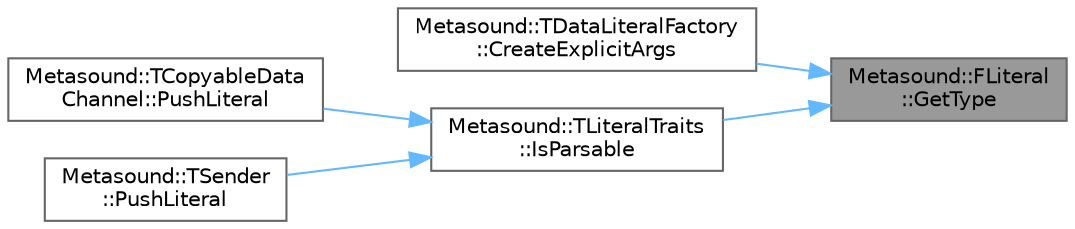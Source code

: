 digraph "Metasound::FLiteral::GetType"
{
 // INTERACTIVE_SVG=YES
 // LATEX_PDF_SIZE
  bgcolor="transparent";
  edge [fontname=Helvetica,fontsize=10,labelfontname=Helvetica,labelfontsize=10];
  node [fontname=Helvetica,fontsize=10,shape=box,height=0.2,width=0.4];
  rankdir="RL";
  Node1 [id="Node000001",label="Metasound::FLiteral\l::GetType",height=0.2,width=0.4,color="gray40", fillcolor="grey60", style="filled", fontcolor="black",tooltip=" "];
  Node1 -> Node2 [id="edge1_Node000001_Node000002",dir="back",color="steelblue1",style="solid",tooltip=" "];
  Node2 [id="Node000002",label="Metasound::TDataLiteralFactory\l::CreateExplicitArgs",height=0.2,width=0.4,color="grey40", fillcolor="white", style="filled",URL="$d4/d30/structMetasound_1_1TDataLiteralFactory.html#a9436a826fcb0b3656495852276c8abc1",tooltip="Create the object using only constructors which utilize the InLiteral."];
  Node1 -> Node3 [id="edge2_Node000001_Node000003",dir="back",color="steelblue1",style="solid",tooltip=" "];
  Node3 [id="Node000003",label="Metasound::TLiteralTraits\l::IsParsable",height=0.2,width=0.4,color="grey40", fillcolor="white", style="filled",URL="$d1/df9/structMetasound_1_1TLiteralTraits.html#ad3cac7844292fcb789ca1f4a8427e11d",tooltip="Determines if a constructor for the DataType exists which accepts an FOperatorSettings with the liter..."];
  Node3 -> Node4 [id="edge3_Node000003_Node000004",dir="back",color="steelblue1",style="solid",tooltip=" "];
  Node4 [id="Node000004",label="Metasound::TCopyableData\lChannel::PushLiteral",height=0.2,width=0.4,color="grey40", fillcolor="white", style="filled",URL="$d1/d88/classMetasound_1_1TCopyableDataChannel.html#ac87887f4f3614d31a339306aeb236024",tooltip=" "];
  Node3 -> Node5 [id="edge4_Node000003_Node000005",dir="back",color="steelblue1",style="solid",tooltip=" "];
  Node5 [id="Node000005",label="Metasound::TSender\l::PushLiteral",height=0.2,width=0.4,color="grey40", fillcolor="white", style="filled",URL="$d0/dc7/classMetasound_1_1TSender.html#a8cb8f958c31dce55bb4179625f23ea38",tooltip=" "];
}
